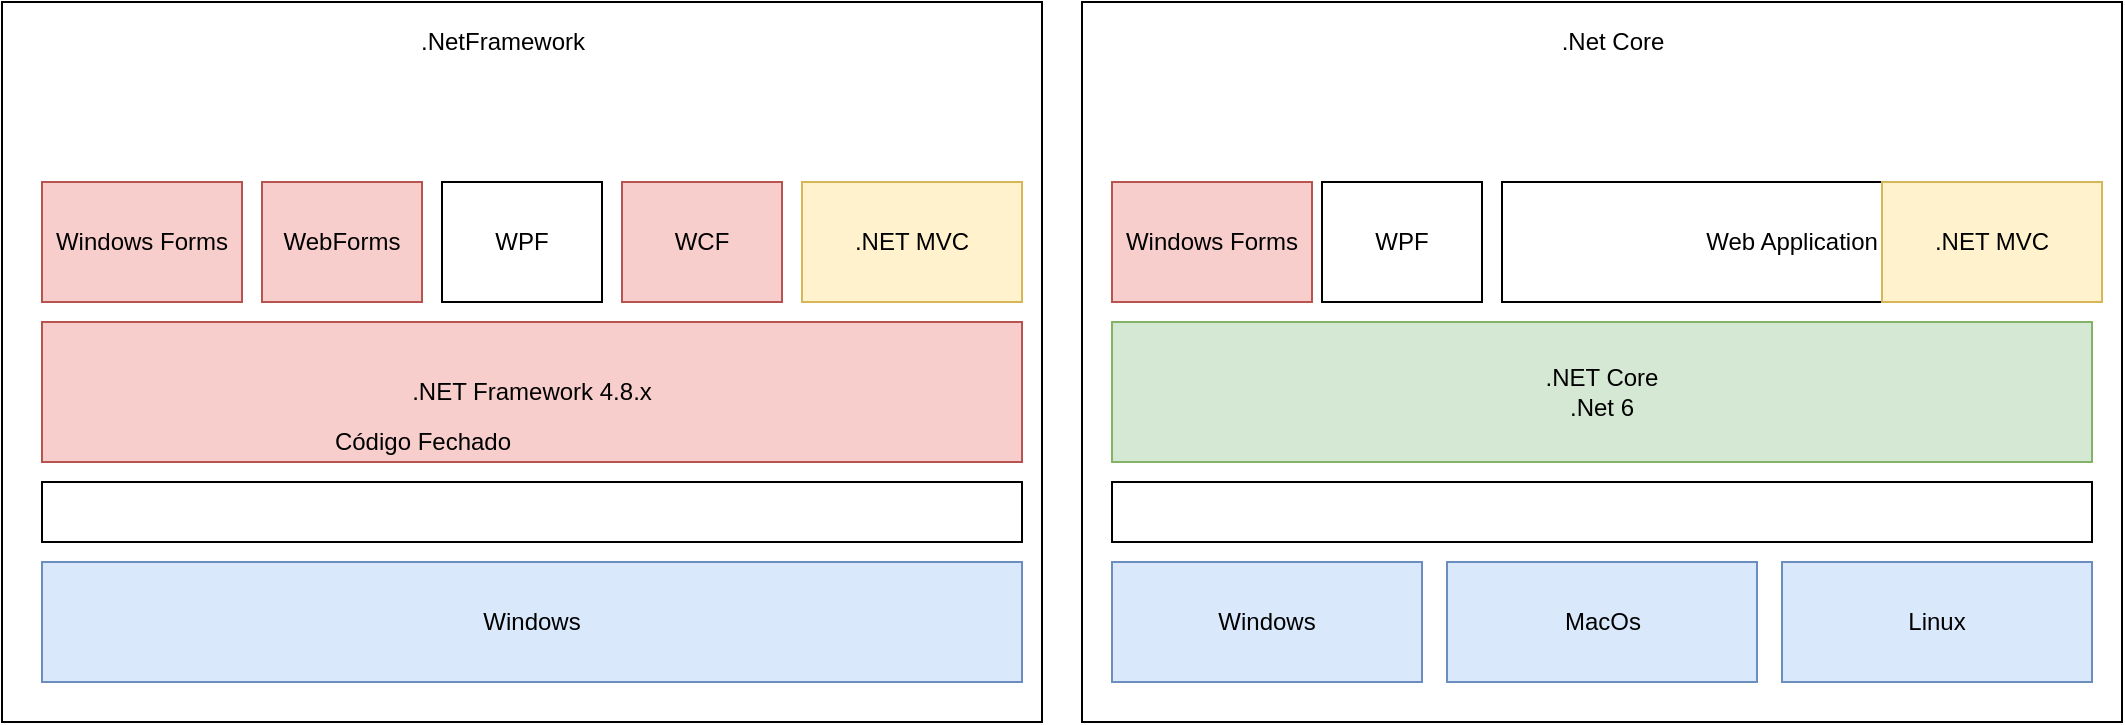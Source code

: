 <mxfile version="14.4.3" type="device" pages="9"><diagram id="no8jvsn4iJXV9_O39Bff" name="Plataforma .NET"><mxGraphModel dx="868" dy="1679" grid="1" gridSize="10" guides="1" tooltips="1" connect="1" arrows="1" fold="1" page="1" pageScale="1" pageWidth="827" pageHeight="1169" math="0" shadow="0"><root><mxCell id="0"/><mxCell id="1" parent="0"/><mxCell id="vkhR9RgtZYuinGafvEyG-15" value="" style="rounded=0;whiteSpace=wrap;html=1;" parent="1" vertex="1"><mxGeometry x="80" y="-80" width="520" height="360" as="geometry"/></mxCell><mxCell id="vkhR9RgtZYuinGafvEyG-2" value=".NET Framework 4.8.x" style="rounded=0;whiteSpace=wrap;html=1;fillColor=#f8cecc;strokeColor=#b85450;" parent="1" vertex="1"><mxGeometry x="100" y="80" width="490" height="70" as="geometry"/></mxCell><mxCell id="vkhR9RgtZYuinGafvEyG-3" value="Windows" style="rounded=0;whiteSpace=wrap;html=1;fillColor=#dae8fc;strokeColor=#6c8ebf;" parent="1" vertex="1"><mxGeometry x="100" y="200" width="490" height="60" as="geometry"/></mxCell><mxCell id="vkhR9RgtZYuinGafvEyG-4" value="" style="rounded=0;whiteSpace=wrap;html=1;" parent="1" vertex="1"><mxGeometry x="100" y="160" width="490" height="30" as="geometry"/></mxCell><mxCell id="vkhR9RgtZYuinGafvEyG-5" value="Código Fechado" style="text;html=1;align=center;verticalAlign=middle;resizable=0;points=[];autosize=1;" parent="1" vertex="1"><mxGeometry x="240" y="130" width="100" height="20" as="geometry"/></mxCell><mxCell id="vkhR9RgtZYuinGafvEyG-6" value="Windows Forms" style="rounded=0;whiteSpace=wrap;html=1;fillColor=#f8cecc;strokeColor=#b85450;" parent="1" vertex="1"><mxGeometry x="100" y="10" width="100" height="60" as="geometry"/></mxCell><mxCell id="vkhR9RgtZYuinGafvEyG-8" value="WebForms" style="rounded=0;whiteSpace=wrap;html=1;fillColor=#f8cecc;strokeColor=#b85450;" parent="1" vertex="1"><mxGeometry x="210" y="10" width="80" height="60" as="geometry"/></mxCell><mxCell id="vkhR9RgtZYuinGafvEyG-9" value="WPF" style="rounded=0;whiteSpace=wrap;html=1;" parent="1" vertex="1"><mxGeometry x="300" y="10" width="80" height="60" as="geometry"/></mxCell><mxCell id="vkhR9RgtZYuinGafvEyG-10" value="WCF" style="rounded=0;whiteSpace=wrap;html=1;fillColor=#f8cecc;strokeColor=#b85450;" parent="1" vertex="1"><mxGeometry x="390" y="10" width="80" height="60" as="geometry"/></mxCell><mxCell id="vkhR9RgtZYuinGafvEyG-11" value=".NET MVC" style="rounded=0;whiteSpace=wrap;html=1;fillColor=#fff2cc;strokeColor=#d6b656;" parent="1" vertex="1"><mxGeometry x="480" y="10" width="110" height="60" as="geometry"/></mxCell><mxCell id="vkhR9RgtZYuinGafvEyG-14" value=".NetFramework" style="text;html=1;align=center;verticalAlign=middle;resizable=0;points=[];autosize=1;" parent="1" vertex="1"><mxGeometry x="280" y="-70" width="100" height="20" as="geometry"/></mxCell><mxCell id="vkhR9RgtZYuinGafvEyG-16" value="" style="rounded=0;whiteSpace=wrap;html=1;" parent="1" vertex="1"><mxGeometry x="620" y="-80" width="520" height="360" as="geometry"/></mxCell><mxCell id="vkhR9RgtZYuinGafvEyG-17" value=".Net Core" style="text;html=1;align=center;verticalAlign=middle;resizable=0;points=[];autosize=1;" parent="1" vertex="1"><mxGeometry x="850" y="-70" width="70" height="20" as="geometry"/></mxCell><mxCell id="vkhR9RgtZYuinGafvEyG-18" value="" style="rounded=0;whiteSpace=wrap;html=1;" parent="1" vertex="1"><mxGeometry x="635" y="160" width="490" height="30" as="geometry"/></mxCell><mxCell id="vkhR9RgtZYuinGafvEyG-19" value="Windows" style="rounded=0;whiteSpace=wrap;html=1;fillColor=#dae8fc;strokeColor=#6c8ebf;" parent="1" vertex="1"><mxGeometry x="635" y="200" width="155" height="60" as="geometry"/></mxCell><mxCell id="vkhR9RgtZYuinGafvEyG-20" value="MacOs" style="rounded=0;whiteSpace=wrap;html=1;fillColor=#dae8fc;strokeColor=#6c8ebf;" parent="1" vertex="1"><mxGeometry x="802.5" y="200" width="155" height="60" as="geometry"/></mxCell><mxCell id="vkhR9RgtZYuinGafvEyG-21" value="Linux" style="rounded=0;whiteSpace=wrap;html=1;fillColor=#dae8fc;strokeColor=#6c8ebf;" parent="1" vertex="1"><mxGeometry x="970" y="200" width="155" height="60" as="geometry"/></mxCell><mxCell id="vkhR9RgtZYuinGafvEyG-22" value=".NET Core&lt;br&gt;.Net 6" style="rounded=0;whiteSpace=wrap;html=1;fillColor=#d5e8d4;strokeColor=#82b366;" parent="1" vertex="1"><mxGeometry x="635" y="80" width="490" height="70" as="geometry"/></mxCell><mxCell id="vkhR9RgtZYuinGafvEyG-23" value="Windows Forms" style="rounded=0;whiteSpace=wrap;html=1;fillColor=#f8cecc;strokeColor=#b85450;" parent="1" vertex="1"><mxGeometry x="635" y="10" width="100" height="60" as="geometry"/></mxCell><mxCell id="vkhR9RgtZYuinGafvEyG-24" value="WPF" style="rounded=0;whiteSpace=wrap;html=1;" parent="1" vertex="1"><mxGeometry x="740" y="10" width="80" height="60" as="geometry"/></mxCell><mxCell id="vkhR9RgtZYuinGafvEyG-28" value="Web Application" style="rounded=0;whiteSpace=wrap;html=1;" parent="1" vertex="1"><mxGeometry x="830" y="10" width="290" height="60" as="geometry"/></mxCell><mxCell id="vkhR9RgtZYuinGafvEyG-26" value=".NET MVC" style="rounded=0;whiteSpace=wrap;html=1;fillColor=#fff2cc;strokeColor=#d6b656;" parent="1" vertex="1"><mxGeometry x="1020" y="10" width="110" height="60" as="geometry"/></mxCell></root></mxGraphModel></diagram><diagram id="i7z35h6GwIt2-OVrSBG6" name="Deployment"><mxGraphModel dx="868" dy="510" grid="1" gridSize="10" guides="1" tooltips="1" connect="1" arrows="1" fold="1" page="1" pageScale="1" pageWidth="827" pageHeight="1169" math="0" shadow="0"><root><mxCell id="6HCuPrvWE-QBI4-lGpEP-0"/><mxCell id="6HCuPrvWE-QBI4-lGpEP-1" parent="6HCuPrvWE-QBI4-lGpEP-0"/><mxCell id="6HCuPrvWE-QBI4-lGpEP-2" value="Windows" style="verticalAlign=top;align=left;spacingTop=8;spacingLeft=2;spacingRight=12;shape=cube;size=10;direction=south;fontStyle=4;html=1;" vertex="1" parent="6HCuPrvWE-QBI4-lGpEP-1"><mxGeometry x="270" y="80" width="320" height="270" as="geometry"/></mxCell><mxCell id="Bmr-PapjH0u9xv9fLshu-0" value="IIS" style="verticalAlign=top;align=left;spacingTop=8;spacingLeft=2;spacingRight=12;shape=cube;size=10;direction=south;fontStyle=4;html=1;" vertex="1" parent="6HCuPrvWE-QBI4-lGpEP-1"><mxGeometry x="310" y="140" width="230" height="170" as="geometry"/></mxCell><mxCell id="Bmr-PapjH0u9xv9fLshu-1" value="Web Application&#10;(.Net Framework)" style="shape=module;align=left;spacingLeft=20;align=center;verticalAlign=top;" vertex="1" parent="6HCuPrvWE-QBI4-lGpEP-1"><mxGeometry x="346" y="180" width="136" height="50" as="geometry"/></mxCell><mxCell id="Bmr-PapjH0u9xv9fLshu-2" value="10.10.20.20:5050" style="text;html=1;align=center;verticalAlign=middle;resizable=0;points=[];autosize=1;" vertex="1" parent="6HCuPrvWE-QBI4-lGpEP-1"><mxGeometry x="359" y="50" width="110" height="20" as="geometry"/></mxCell><mxCell id="Bmr-PapjH0u9xv9fLshu-3" value="Web Application&#10;(.Net Core)" style="shape=module;align=left;spacingLeft=20;align=center;verticalAlign=top;" vertex="1" parent="6HCuPrvWE-QBI4-lGpEP-1"><mxGeometry x="346" y="240" width="136" height="50" as="geometry"/></mxCell><mxCell id="Bmr-PapjH0u9xv9fLshu-4" value="Linux/UnixLike" style="verticalAlign=top;align=left;spacingTop=8;spacingLeft=2;spacingRight=12;shape=cube;size=10;direction=south;fontStyle=4;html=1;" vertex="1" parent="6HCuPrvWE-QBI4-lGpEP-1"><mxGeometry x="620" y="80" width="320" height="270" as="geometry"/></mxCell><mxCell id="Bmr-PapjH0u9xv9fLshu-5" value="Kestrel" style="verticalAlign=top;align=left;spacingTop=8;spacingLeft=2;spacingRight=12;shape=cube;size=10;direction=south;fontStyle=4;html=1;" vertex="1" parent="6HCuPrvWE-QBI4-lGpEP-1"><mxGeometry x="660" y="140" width="230" height="170" as="geometry"/></mxCell><mxCell id="Bmr-PapjH0u9xv9fLshu-7" value="10.10.20.20:5050" style="text;html=1;align=center;verticalAlign=middle;resizable=0;points=[];autosize=1;" vertex="1" parent="6HCuPrvWE-QBI4-lGpEP-1"><mxGeometry x="709" y="50" width="110" height="20" as="geometry"/></mxCell><mxCell id="Bmr-PapjH0u9xv9fLshu-8" value="Web Application&#10;(.Net Core)" style="shape=module;align=left;spacingLeft=20;align=center;verticalAlign=top;" vertex="1" parent="6HCuPrvWE-QBI4-lGpEP-1"><mxGeometry x="696" y="200" width="136" height="50" as="geometry"/></mxCell></root></mxGraphModel></diagram><diagram id="vGPXvNbx4a8L0hTOvf8Z" name="Ambiente Infra"><mxGraphModel dx="868" dy="510" grid="1" gridSize="10" guides="1" tooltips="1" connect="1" arrows="1" fold="1" page="1" pageScale="1" pageWidth="827" pageHeight="1169" math="0" shadow="0"><root><mxCell id="iSnAiMAaKH8uolaC8tCi-0"/><mxCell id="iSnAiMAaKH8uolaC8tCi-1" parent="iSnAiMAaKH8uolaC8tCi-0"/><mxCell id="iSnAiMAaKH8uolaC8tCi-2" value="" style="rounded=0;whiteSpace=wrap;html=1;" vertex="1" parent="iSnAiMAaKH8uolaC8tCi-1"><mxGeometry x="110" y="420" width="260" height="290" as="geometry"/></mxCell><mxCell id="iSnAiMAaKH8uolaC8tCi-3" value="Servidor Fisico" style="text;html=1;align=center;verticalAlign=middle;resizable=0;points=[];autosize=1;" vertex="1" parent="iSnAiMAaKH8uolaC8tCi-1"><mxGeometry x="180" y="430" width="90" height="20" as="geometry"/></mxCell><mxCell id="iSnAiMAaKH8uolaC8tCi-4" value="" style="rounded=0;whiteSpace=wrap;html=1;" vertex="1" parent="iSnAiMAaKH8uolaC8tCi-1"><mxGeometry x="120" y="490" width="240" height="210" as="geometry"/></mxCell><mxCell id="iSnAiMAaKH8uolaC8tCi-5" value="Windows" style="text;html=1;align=center;verticalAlign=middle;resizable=0;points=[];autosize=1;" vertex="1" parent="iSnAiMAaKH8uolaC8tCi-1"><mxGeometry x="120" y="490" width="60" height="20" as="geometry"/></mxCell><mxCell id="iSnAiMAaKH8uolaC8tCi-6" value="ISS" style="rounded=0;whiteSpace=wrap;html=1;" vertex="1" parent="iSnAiMAaKH8uolaC8tCi-1"><mxGeometry x="170" y="580" width="115" height="105" as="geometry"/></mxCell><mxCell id="iSnAiMAaKH8uolaC8tCi-10" value="" style="rounded=0;whiteSpace=wrap;html=1;" vertex="1" parent="iSnAiMAaKH8uolaC8tCi-1"><mxGeometry x="410" y="420" width="400" height="370" as="geometry"/></mxCell><mxCell id="iSnAiMAaKH8uolaC8tCi-11" value="Servidor Fisico" style="text;html=1;align=center;verticalAlign=middle;resizable=0;points=[];autosize=1;" vertex="1" parent="iSnAiMAaKH8uolaC8tCi-1"><mxGeometry x="560" y="420" width="90" height="20" as="geometry"/></mxCell><mxCell id="iSnAiMAaKH8uolaC8tCi-12" value="" style="rounded=0;whiteSpace=wrap;html=1;" vertex="1" parent="iSnAiMAaKH8uolaC8tCi-1"><mxGeometry x="420" y="460" width="380" height="310" as="geometry"/></mxCell><mxCell id="iSnAiMAaKH8uolaC8tCi-13" value="Linux/Unix" style="text;html=1;align=center;verticalAlign=middle;resizable=0;points=[];autosize=1;" vertex="1" parent="iSnAiMAaKH8uolaC8tCi-1"><mxGeometry x="420" y="470" width="70" height="20" as="geometry"/></mxCell><mxCell id="iSnAiMAaKH8uolaC8tCi-14" value="" style="rounded=0;whiteSpace=wrap;html=1;" vertex="1" parent="iSnAiMAaKH8uolaC8tCi-1"><mxGeometry x="430" y="500" width="360" height="250" as="geometry"/></mxCell><mxCell id="iSnAiMAaKH8uolaC8tCi-15" value="VMWare/VirtualBox" style="text;html=1;align=center;verticalAlign=middle;resizable=0;points=[];autosize=1;" vertex="1" parent="iSnAiMAaKH8uolaC8tCi-1"><mxGeometry x="430" y="500" width="120" height="20" as="geometry"/></mxCell><mxCell id="iSnAiMAaKH8uolaC8tCi-16" value="" style="rounded=0;whiteSpace=wrap;html=1;" vertex="1" parent="iSnAiMAaKH8uolaC8tCi-1"><mxGeometry x="440" y="530" width="130" height="200" as="geometry"/></mxCell><mxCell id="iSnAiMAaKH8uolaC8tCi-17" value="Vm1" style="text;html=1;align=center;verticalAlign=middle;resizable=0;points=[];autosize=1;" vertex="1" parent="iSnAiMAaKH8uolaC8tCi-1"><mxGeometry x="485" y="530" width="40" height="20" as="geometry"/></mxCell><mxCell id="iSnAiMAaKH8uolaC8tCi-18" value="" style="rounded=0;whiteSpace=wrap;html=1;" vertex="1" parent="iSnAiMAaKH8uolaC8tCi-1"><mxGeometry x="450" y="560" width="100" height="150" as="geometry"/></mxCell><mxCell id="iSnAiMAaKH8uolaC8tCi-19" value="Windows" style="text;html=1;align=center;verticalAlign=middle;resizable=0;points=[];autosize=1;" vertex="1" parent="iSnAiMAaKH8uolaC8tCi-1"><mxGeometry x="460" y="560" width="60" height="20" as="geometry"/></mxCell><mxCell id="iSnAiMAaKH8uolaC8tCi-20" value="IIS" style="rounded=0;whiteSpace=wrap;html=1;" vertex="1" parent="iSnAiMAaKH8uolaC8tCi-1"><mxGeometry x="460" y="605" width="80" height="75" as="geometry"/></mxCell><mxCell id="iSnAiMAaKH8uolaC8tCi-21" value="" style="rounded=0;whiteSpace=wrap;html=1;" vertex="1" parent="iSnAiMAaKH8uolaC8tCi-1"><mxGeometry x="580" y="530" width="130" height="200" as="geometry"/></mxCell><mxCell id="iSnAiMAaKH8uolaC8tCi-22" value="Vm2" style="text;html=1;align=center;verticalAlign=middle;resizable=0;points=[];autosize=1;" vertex="1" parent="iSnAiMAaKH8uolaC8tCi-1"><mxGeometry x="625" y="530" width="40" height="20" as="geometry"/></mxCell><mxCell id="iSnAiMAaKH8uolaC8tCi-25" value="" style="rounded=0;whiteSpace=wrap;html=1;" vertex="1" parent="iSnAiMAaKH8uolaC8tCi-1"><mxGeometry x="590" y="560" width="110" height="155" as="geometry"/></mxCell><mxCell id="iSnAiMAaKH8uolaC8tCi-23" value="Windows" style="text;html=1;align=center;verticalAlign=middle;resizable=0;points=[];autosize=1;" vertex="1" parent="iSnAiMAaKH8uolaC8tCi-1"><mxGeometry x="605" y="565" width="60" height="20" as="geometry"/></mxCell><mxCell id="iSnAiMAaKH8uolaC8tCi-24" value="PostgreSql" style="rounded=0;whiteSpace=wrap;html=1;" vertex="1" parent="iSnAiMAaKH8uolaC8tCi-1"><mxGeometry x="605" y="610" width="80" height="75" as="geometry"/></mxCell><mxCell id="iSnAiMAaKH8uolaC8tCi-26" value="" style="rounded=0;whiteSpace=wrap;html=1;" vertex="1" parent="iSnAiMAaKH8uolaC8tCi-1"><mxGeometry x="870" y="420" width="440" height="370" as="geometry"/></mxCell><mxCell id="iSnAiMAaKH8uolaC8tCi-27" value="Servidor Fisico / Nuvem /Cluster/" style="text;html=1;align=center;verticalAlign=middle;resizable=0;points=[];autosize=1;" vertex="1" parent="iSnAiMAaKH8uolaC8tCi-1"><mxGeometry x="990" y="390" width="190" height="20" as="geometry"/></mxCell><mxCell id="iSnAiMAaKH8uolaC8tCi-28" value="" style="rounded=0;whiteSpace=wrap;html=1;" vertex="1" parent="iSnAiMAaKH8uolaC8tCi-1"><mxGeometry x="880" y="460" width="420" height="310" as="geometry"/></mxCell><mxCell id="iSnAiMAaKH8uolaC8tCi-29" value="Linux/Unix" style="text;html=1;align=center;verticalAlign=middle;resizable=0;points=[];autosize=1;" vertex="1" parent="iSnAiMAaKH8uolaC8tCi-1"><mxGeometry x="880" y="470" width="70" height="20" as="geometry"/></mxCell><mxCell id="iSnAiMAaKH8uolaC8tCi-30" value="" style="rounded=0;whiteSpace=wrap;html=1;" vertex="1" parent="iSnAiMAaKH8uolaC8tCi-1"><mxGeometry x="890" y="505" width="400" height="255" as="geometry"/></mxCell><mxCell id="iSnAiMAaKH8uolaC8tCi-31" value="Docker" style="text;html=1;align=center;verticalAlign=middle;resizable=0;points=[];autosize=1;" vertex="1" parent="iSnAiMAaKH8uolaC8tCi-1"><mxGeometry x="890" y="510" width="50" height="20" as="geometry"/></mxCell><mxCell id="iSnAiMAaKH8uolaC8tCi-32" value="IIS" style="rounded=0;whiteSpace=wrap;html=1;" vertex="1" parent="iSnAiMAaKH8uolaC8tCi-1"><mxGeometry x="920" y="545" width="80" height="55" as="geometry"/></mxCell><mxCell id="iSnAiMAaKH8uolaC8tCi-33" value="IIS" style="rounded=0;whiteSpace=wrap;html=1;" vertex="1" parent="iSnAiMAaKH8uolaC8tCi-1"><mxGeometry x="1030" y="545" width="70" height="60" as="geometry"/></mxCell><mxCell id="iSnAiMAaKH8uolaC8tCi-34" value="Kestrel" style="rounded=0;whiteSpace=wrap;html=1;" vertex="1" parent="iSnAiMAaKH8uolaC8tCi-1"><mxGeometry x="920" y="620" width="80" height="60" as="geometry"/></mxCell><mxCell id="iSnAiMAaKH8uolaC8tCi-35" value="SqlServer" style="rounded=0;whiteSpace=wrap;html=1;" vertex="1" parent="iSnAiMAaKH8uolaC8tCi-1"><mxGeometry x="1030" y="620" width="70" height="60" as="geometry"/></mxCell><mxCell id="iSnAiMAaKH8uolaC8tCi-36" value="PostgreSql" style="rounded=0;whiteSpace=wrap;html=1;" vertex="1" parent="iSnAiMAaKH8uolaC8tCi-1"><mxGeometry x="1151" y="543" width="90" height="60" as="geometry"/></mxCell><mxCell id="iSnAiMAaKH8uolaC8tCi-37" value="Container" style="text;html=1;align=center;verticalAlign=middle;resizable=0;points=[];autosize=1;" vertex="1" parent="iSnAiMAaKH8uolaC8tCi-1"><mxGeometry x="920" y="543" width="70" height="20" as="geometry"/></mxCell></root></mxGraphModel></diagram><diagram id="P2_qCWxP-7ZH5FjNzkUp" name="Página-4"><mxGraphModel dx="868" dy="510" grid="1" gridSize="10" guides="1" tooltips="1" connect="1" arrows="1" fold="1" page="1" pageScale="1" pageWidth="827" pageHeight="1169" math="0" shadow="0"><root><mxCell id="PNneIooZ1V97EOA8V36v-0"/><mxCell id="PNneIooZ1V97EOA8V36v-1" parent="PNneIooZ1V97EOA8V36v-0"/><mxCell id="PNneIooZ1V97EOA8V36v-2" value="" style="rounded=0;whiteSpace=wrap;html=1;" vertex="1" parent="PNneIooZ1V97EOA8V36v-1"><mxGeometry x="120" y="40" width="260" height="430" as="geometry"/></mxCell><mxCell id="PNneIooZ1V97EOA8V36v-3" value="BackLog" style="text;html=1;align=center;verticalAlign=middle;resizable=0;points=[];autosize=1;" vertex="1" parent="PNneIooZ1V97EOA8V36v-1"><mxGeometry x="210" y="50" width="60" height="20" as="geometry"/></mxCell><mxCell id="PNneIooZ1V97EOA8V36v-6" value="Frente de Caixa" style="rounded=0;whiteSpace=wrap;html=1;" vertex="1" parent="PNneIooZ1V97EOA8V36v-1"><mxGeometry x="140" y="90" width="230" height="40" as="geometry"/></mxCell><mxCell id="PNneIooZ1V97EOA8V36v-7" value="Emissão de NFE" style="rounded=0;whiteSpace=wrap;html=1;" vertex="1" parent="PNneIooZ1V97EOA8V36v-1"><mxGeometry x="140" y="140" width="230" height="40" as="geometry"/></mxCell><mxCell id="PNneIooZ1V97EOA8V36v-8" value="" style="rounded=0;whiteSpace=wrap;html=1;" vertex="1" parent="PNneIooZ1V97EOA8V36v-1"><mxGeometry x="414" y="40" width="646" height="440" as="geometry"/></mxCell><mxCell id="PNneIooZ1V97EOA8V36v-9" value="" style="rounded=0;whiteSpace=wrap;html=1;" vertex="1" parent="PNneIooZ1V97EOA8V36v-1"><mxGeometry x="430" y="80" width="160" height="380" as="geometry"/></mxCell><mxCell id="PNneIooZ1V97EOA8V36v-10" value="ToDo" style="text;html=1;align=center;verticalAlign=middle;resizable=0;points=[];autosize=1;" vertex="1" parent="PNneIooZ1V97EOA8V36v-1"><mxGeometry x="480" y="90" width="40" height="20" as="geometry"/></mxCell><mxCell id="PNneIooZ1V97EOA8V36v-11" value="" style="rounded=0;whiteSpace=wrap;html=1;" vertex="1" parent="PNneIooZ1V97EOA8V36v-1"><mxGeometry x="620" y="80" width="200" height="380" as="geometry"/></mxCell><mxCell id="PNneIooZ1V97EOA8V36v-12" value="Doing / WIP" style="text;html=1;align=center;verticalAlign=middle;resizable=0;points=[];autosize=1;" vertex="1" parent="PNneIooZ1V97EOA8V36v-1"><mxGeometry x="680" y="80" width="80" height="20" as="geometry"/></mxCell><mxCell id="PNneIooZ1V97EOA8V36v-13" value="" style="rounded=0;whiteSpace=wrap;html=1;" vertex="1" parent="PNneIooZ1V97EOA8V36v-1"><mxGeometry x="840" y="80" width="190" height="380" as="geometry"/></mxCell><mxCell id="PNneIooZ1V97EOA8V36v-14" value="Done" style="text;html=1;align=center;verticalAlign=middle;resizable=0;points=[];autosize=1;" vertex="1" parent="PNneIooZ1V97EOA8V36v-1"><mxGeometry x="915" y="90" width="40" height="20" as="geometry"/></mxCell><mxCell id="PNneIooZ1V97EOA8V36v-4" value="Cadastro de Clliente - FrontEnd" style="rounded=0;whiteSpace=wrap;html=1;" vertex="1" parent="PNneIooZ1V97EOA8V36v-1"><mxGeometry x="670" y="150" width="100" height="40" as="geometry"/></mxCell><mxCell id="PNneIooZ1V97EOA8V36v-5" value="Cadastro de Produto" style="rounded=0;whiteSpace=wrap;html=1;" vertex="1" parent="PNneIooZ1V97EOA8V36v-1"><mxGeometry x="880" y="290" width="100" height="30" as="geometry"/></mxCell><mxCell id="PNneIooZ1V97EOA8V36v-15" value="Cadastro de Clliente - BackEnd" style="rounded=0;whiteSpace=wrap;html=1;" vertex="1" parent="PNneIooZ1V97EOA8V36v-1"><mxGeometry x="880" y="170" width="100" height="40" as="geometry"/></mxCell><mxCell id="PNneIooZ1V97EOA8V36v-16" value="Cadastro de Clliente - Banco" style="rounded=0;whiteSpace=wrap;html=1;" vertex="1" parent="PNneIooZ1V97EOA8V36v-1"><mxGeometry x="880" y="230" width="100" height="40" as="geometry"/></mxCell><mxCell id="PNneIooZ1V97EOA8V36v-17" value="Kambam" style="text;html=1;align=center;verticalAlign=middle;resizable=0;points=[];autosize=1;" vertex="1" parent="PNneIooZ1V97EOA8V36v-1"><mxGeometry x="700" y="40" width="60" height="20" as="geometry"/></mxCell></root></mxGraphModel></diagram><diagram id="uC2EVgwah8ojHH7lQCdL" name="Git Flow"><mxGraphModel dx="852" dy="494" grid="1" gridSize="10" guides="1" tooltips="1" connect="1" arrows="1" fold="1" page="1" pageScale="1" pageWidth="827" pageHeight="1169" math="0" shadow="0"><root><mxCell id="e7LNNZNr6zy-IhZSVGI4-0"/><mxCell id="e7LNNZNr6zy-IhZSVGI4-1" parent="e7LNNZNr6zy-IhZSVGI4-0"/><mxCell id="e7LNNZNr6zy-IhZSVGI4-4" style="edgeStyle=orthogonalEdgeStyle;rounded=0;orthogonalLoop=1;jettySize=auto;html=1;entryX=0;entryY=0.5;entryDx=0;entryDy=0;" edge="1" parent="e7LNNZNr6zy-IhZSVGI4-1" source="e7LNNZNr6zy-IhZSVGI4-2" target="e7LNNZNr6zy-IhZSVGI4-3"><mxGeometry relative="1" as="geometry"/></mxCell><mxCell id="e7LNNZNr6zy-IhZSVGI4-2" value="Git Int" style="ellipse;whiteSpace=wrap;html=1;aspect=fixed;" vertex="1" parent="e7LNNZNr6zy-IhZSVGI4-1"><mxGeometry x="110" y="210" width="80" height="80" as="geometry"/></mxCell><mxCell id="e7LNNZNr6zy-IhZSVGI4-8" style="edgeStyle=orthogonalEdgeStyle;rounded=0;orthogonalLoop=1;jettySize=auto;html=1;entryX=0;entryY=0.5;entryDx=0;entryDy=0;" edge="1" parent="e7LNNZNr6zy-IhZSVGI4-1" source="e7LNNZNr6zy-IhZSVGI4-3" target="e7LNNZNr6zy-IhZSVGI4-6"><mxGeometry relative="1" as="geometry"/></mxCell><mxCell id="e7LNNZNr6zy-IhZSVGI4-30" style="edgeStyle=orthogonalEdgeStyle;rounded=0;orthogonalLoop=1;jettySize=auto;html=1;entryX=0;entryY=0.5;entryDx=0;entryDy=0;" edge="1" parent="e7LNNZNr6zy-IhZSVGI4-1" source="e7LNNZNr6zy-IhZSVGI4-3" target="e7LNNZNr6zy-IhZSVGI4-29"><mxGeometry relative="1" as="geometry"/></mxCell><mxCell id="e7LNNZNr6zy-IhZSVGI4-3" value="Prod" style="rounded=0;whiteSpace=wrap;html=1;" vertex="1" parent="e7LNNZNr6zy-IhZSVGI4-1"><mxGeometry x="260" y="220" width="120" height="60" as="geometry"/></mxCell><mxCell id="e7LNNZNr6zy-IhZSVGI4-5" value="master" style="text;html=1;align=center;verticalAlign=middle;resizable=0;points=[];autosize=1;" vertex="1" parent="e7LNNZNr6zy-IhZSVGI4-1"><mxGeometry x="260" y="190" width="50" height="20" as="geometry"/></mxCell><mxCell id="e7LNNZNr6zy-IhZSVGI4-9" style="edgeStyle=orthogonalEdgeStyle;rounded=0;orthogonalLoop=1;jettySize=auto;html=1;entryX=0;entryY=0.5;entryDx=0;entryDy=0;" edge="1" parent="e7LNNZNr6zy-IhZSVGI4-1" source="e7LNNZNr6zy-IhZSVGI4-6" target="e7LNNZNr6zy-IhZSVGI4-7"><mxGeometry relative="1" as="geometry"/></mxCell><mxCell id="e7LNNZNr6zy-IhZSVGI4-26" style="edgeStyle=orthogonalEdgeStyle;rounded=0;orthogonalLoop=1;jettySize=auto;html=1;entryX=0;entryY=0.5;entryDx=0;entryDy=0;" edge="1" parent="e7LNNZNr6zy-IhZSVGI4-1" source="e7LNNZNr6zy-IhZSVGI4-6" target="e7LNNZNr6zy-IhZSVGI4-25"><mxGeometry relative="1" as="geometry"/></mxCell><mxCell id="e7LNNZNr6zy-IhZSVGI4-6" value="Homolog" style="rounded=0;whiteSpace=wrap;html=1;" vertex="1" parent="e7LNNZNr6zy-IhZSVGI4-1"><mxGeometry x="430" y="290" width="120" height="60" as="geometry"/></mxCell><mxCell id="e7LNNZNr6zy-IhZSVGI4-12" style="edgeStyle=orthogonalEdgeStyle;rounded=0;orthogonalLoop=1;jettySize=auto;html=1;entryX=0;entryY=0.5;entryDx=0;entryDy=0;" edge="1" parent="e7LNNZNr6zy-IhZSVGI4-1" source="e7LNNZNr6zy-IhZSVGI4-7" target="e7LNNZNr6zy-IhZSVGI4-10"><mxGeometry relative="1" as="geometry"/></mxCell><mxCell id="e7LNNZNr6zy-IhZSVGI4-13" style="edgeStyle=orthogonalEdgeStyle;rounded=0;orthogonalLoop=1;jettySize=auto;html=1;entryX=0;entryY=0.5;entryDx=0;entryDy=0;" edge="1" parent="e7LNNZNr6zy-IhZSVGI4-1" source="e7LNNZNr6zy-IhZSVGI4-7" target="e7LNNZNr6zy-IhZSVGI4-11"><mxGeometry relative="1" as="geometry"/></mxCell><mxCell id="e7LNNZNr6zy-IhZSVGI4-19" style="edgeStyle=orthogonalEdgeStyle;rounded=0;orthogonalLoop=1;jettySize=auto;html=1;" edge="1" parent="e7LNNZNr6zy-IhZSVGI4-1" source="e7LNNZNr6zy-IhZSVGI4-7" target="e7LNNZNr6zy-IhZSVGI4-17"><mxGeometry relative="1" as="geometry"/></mxCell><mxCell id="e7LNNZNr6zy-IhZSVGI4-7" value="Development" style="rounded=0;whiteSpace=wrap;html=1;" vertex="1" parent="e7LNNZNr6zy-IhZSVGI4-1"><mxGeometry x="610" y="380" width="120" height="60" as="geometry"/></mxCell><mxCell id="e7LNNZNr6zy-IhZSVGI4-18" style="edgeStyle=orthogonalEdgeStyle;rounded=0;orthogonalLoop=1;jettySize=auto;html=1;entryX=0.433;entryY=0.983;entryDx=0;entryDy=0;entryPerimeter=0;" edge="1" parent="e7LNNZNr6zy-IhZSVGI4-1" source="e7LNNZNr6zy-IhZSVGI4-10" target="e7LNNZNr6zy-IhZSVGI4-17"><mxGeometry relative="1" as="geometry"/></mxCell><mxCell id="e7LNNZNr6zy-IhZSVGI4-10" value="cad_despesa" style="rounded=0;whiteSpace=wrap;html=1;" vertex="1" parent="e7LNNZNr6zy-IhZSVGI4-1"><mxGeometry x="707" y="480" width="120" height="60" as="geometry"/></mxCell><mxCell id="e7LNNZNr6zy-IhZSVGI4-23" style="edgeStyle=orthogonalEdgeStyle;rounded=0;orthogonalLoop=1;jettySize=auto;html=1;" edge="1" parent="e7LNNZNr6zy-IhZSVGI4-1" source="e7LNNZNr6zy-IhZSVGI4-11" target="e7LNNZNr6zy-IhZSVGI4-21"><mxGeometry relative="1" as="geometry"/></mxCell><mxCell id="e7LNNZNr6zy-IhZSVGI4-11" value="cad_cliente" style="rounded=0;whiteSpace=wrap;html=1;" vertex="1" parent="e7LNNZNr6zy-IhZSVGI4-1"><mxGeometry x="707" y="570" width="120" height="60" as="geometry"/></mxCell><mxCell id="e7LNNZNr6zy-IhZSVGI4-14" value="Locked" style="text;html=1;align=center;verticalAlign=middle;resizable=0;points=[];autosize=1;" vertex="1" parent="e7LNNZNr6zy-IhZSVGI4-1"><mxGeometry x="364" y="190" width="50" height="20" as="geometry"/></mxCell><mxCell id="e7LNNZNr6zy-IhZSVGI4-15" value="Locked" style="text;html=1;align=center;verticalAlign=middle;resizable=0;points=[];autosize=1;" vertex="1" parent="e7LNNZNr6zy-IhZSVGI4-1"><mxGeometry x="510" y="260" width="50" height="20" as="geometry"/></mxCell><mxCell id="e7LNNZNr6zy-IhZSVGI4-16" value="Locked" style="text;html=1;align=center;verticalAlign=middle;resizable=0;points=[];autosize=1;" vertex="1" parent="e7LNNZNr6zy-IhZSVGI4-1"><mxGeometry x="690" y="350" width="50" height="20" as="geometry"/></mxCell><mxCell id="e7LNNZNr6zy-IhZSVGI4-22" style="edgeStyle=orthogonalEdgeStyle;rounded=0;orthogonalLoop=1;jettySize=auto;html=1;" edge="1" parent="e7LNNZNr6zy-IhZSVGI4-1" source="e7LNNZNr6zy-IhZSVGI4-17" target="e7LNNZNr6zy-IhZSVGI4-21"><mxGeometry relative="1" as="geometry"/></mxCell><mxCell id="e7LNNZNr6zy-IhZSVGI4-17" value="development merged" style="rounded=0;whiteSpace=wrap;html=1;" vertex="1" parent="e7LNNZNr6zy-IhZSVGI4-1"><mxGeometry x="920" y="370" width="120" height="60" as="geometry"/></mxCell><mxCell id="e7LNNZNr6zy-IhZSVGI4-20" value="Pull Request" style="text;html=1;align=center;verticalAlign=middle;resizable=0;points=[];autosize=1;" vertex="1" parent="e7LNNZNr6zy-IhZSVGI4-1"><mxGeometry x="970" y="490" width="80" height="20" as="geometry"/></mxCell><mxCell id="e7LNNZNr6zy-IhZSVGI4-27" style="edgeStyle=orthogonalEdgeStyle;rounded=0;orthogonalLoop=1;jettySize=auto;html=1;" edge="1" parent="e7LNNZNr6zy-IhZSVGI4-1" source="e7LNNZNr6zy-IhZSVGI4-21" target="e7LNNZNr6zy-IhZSVGI4-25"><mxGeometry relative="1" as="geometry"/></mxCell><mxCell id="e7LNNZNr6zy-IhZSVGI4-21" value="development merged" style="rounded=0;whiteSpace=wrap;html=1;" vertex="1" parent="e7LNNZNr6zy-IhZSVGI4-1"><mxGeometry x="1140" y="370" width="120" height="60" as="geometry"/></mxCell><mxCell id="e7LNNZNr6zy-IhZSVGI4-24" value="Pull Request" style="text;html=1;align=center;verticalAlign=middle;resizable=0;points=[];autosize=1;" vertex="1" parent="e7LNNZNr6zy-IhZSVGI4-1"><mxGeometry x="1210" y="490" width="80" height="20" as="geometry"/></mxCell><mxCell id="e7LNNZNr6zy-IhZSVGI4-31" style="edgeStyle=orthogonalEdgeStyle;rounded=0;orthogonalLoop=1;jettySize=auto;html=1;entryX=0.408;entryY=1.017;entryDx=0;entryDy=0;entryPerimeter=0;" edge="1" parent="e7LNNZNr6zy-IhZSVGI4-1" source="e7LNNZNr6zy-IhZSVGI4-25" target="e7LNNZNr6zy-IhZSVGI4-29"><mxGeometry relative="1" as="geometry"/></mxCell><mxCell id="e7LNNZNr6zy-IhZSVGI4-25" value="Homolog" style="rounded=0;whiteSpace=wrap;html=1;" vertex="1" parent="e7LNNZNr6zy-IhZSVGI4-1"><mxGeometry x="1370" y="290" width="120" height="60" as="geometry"/></mxCell><mxCell id="e7LNNZNr6zy-IhZSVGI4-28" value="Pull Request" style="text;html=1;align=center;verticalAlign=middle;resizable=0;points=[];autosize=1;" vertex="1" parent="e7LNNZNr6zy-IhZSVGI4-1"><mxGeometry x="1430" y="380" width="80" height="20" as="geometry"/></mxCell><mxCell id="e7LNNZNr6zy-IhZSVGI4-29" value="Prod" style="rounded=0;whiteSpace=wrap;html=1;" vertex="1" parent="e7LNNZNr6zy-IhZSVGI4-1"><mxGeometry x="1580" y="220" width="120" height="60" as="geometry"/></mxCell><mxCell id="e7LNNZNr6zy-IhZSVGI4-32" value="Pull Request" style="text;html=1;align=center;verticalAlign=middle;resizable=0;points=[];autosize=1;" vertex="1" parent="e7LNNZNr6zy-IhZSVGI4-1"><mxGeometry x="1640" y="300" width="80" height="20" as="geometry"/></mxCell></root></mxGraphModel></diagram><diagram id="zTpzX5Zq69omLT8Y8l2R" name="DDD"><mxGraphModel dx="868" dy="510" grid="1" gridSize="10" guides="1" tooltips="1" connect="1" arrows="1" fold="1" page="1" pageScale="1" pageWidth="827" pageHeight="1169" math="0" shadow="0"><root><mxCell id="nCtd-agMFUgJVQgh0L5C-0"/><mxCell id="nCtd-agMFUgJVQgh0L5C-1" parent="nCtd-agMFUgJVQgh0L5C-0"/><mxCell id="7Z7DSuIyb6SnunzV-inm-29" value="" style="ellipse;shape=cloud;whiteSpace=wrap;html=1;fontSize=12;" parent="nCtd-agMFUgJVQgh0L5C-1" vertex="1"><mxGeometry x="414" y="760" width="396" height="240" as="geometry"/></mxCell><mxCell id="nCtd-agMFUgJVQgh0L5C-2" value="Domain Driven Design" style="text;html=1;align=center;verticalAlign=middle;resizable=0;points=[];autosize=1;fontSize=23;" parent="nCtd-agMFUgJVQgh0L5C-1" vertex="1"><mxGeometry x="320" y="30" width="250" height="30" as="geometry"/></mxCell><mxCell id="nCtd-agMFUgJVQgh0L5C-3" value="" style="rounded=0;whiteSpace=wrap;html=1;fontSize=23;" parent="nCtd-agMFUgJVQgh0L5C-1" vertex="1"><mxGeometry x="20" y="90" width="870" height="610" as="geometry"/></mxCell><mxCell id="7Z7DSuIyb6SnunzV-inm-0" value="Database" style="shape=cylinder3;whiteSpace=wrap;html=1;boundedLbl=1;backgroundOutline=1;size=15;fontSize=12;" parent="nCtd-agMFUgJVQgh0L5C-1" vertex="1"><mxGeometry x="480" y="820" width="120" height="90" as="geometry"/></mxCell><mxCell id="7Z7DSuIyb6SnunzV-inm-3" value="Presentation" style="rounded=0;whiteSpace=wrap;html=1;fontSize=12;" parent="nCtd-agMFUgJVQgh0L5C-1" vertex="1"><mxGeometry x="360" y="120" width="500" height="50" as="geometry"/></mxCell><mxCell id="7Z7DSuIyb6SnunzV-inm-5" value="" style="rounded=0;whiteSpace=wrap;html=1;fontSize=12;" parent="nCtd-agMFUgJVQgh0L5C-1" vertex="1"><mxGeometry x="360" y="190" width="500" height="140" as="geometry"/></mxCell><mxCell id="7Z7DSuIyb6SnunzV-inm-6" value="Application" style="text;html=1;align=center;verticalAlign=middle;resizable=0;points=[];autosize=1;fontSize=12;" parent="nCtd-agMFUgJVQgh0L5C-1" vertex="1"><mxGeometry x="560" y="195" width="70" height="20" as="geometry"/></mxCell><mxCell id="7Z7DSuIyb6SnunzV-inm-7" value="AppServices" style="rounded=1;whiteSpace=wrap;html=1;fontSize=12;" parent="nCtd-agMFUgJVQgh0L5C-1" vertex="1"><mxGeometry x="520" y="228" width="320" height="75" as="geometry"/></mxCell><mxCell id="7Z7DSuIyb6SnunzV-inm-8" value="ViewModel" style="rounded=1;whiteSpace=wrap;html=1;fontSize=12;" parent="nCtd-agMFUgJVQgh0L5C-1" vertex="1"><mxGeometry x="370" y="229" width="120" height="30" as="geometry"/></mxCell><mxCell id="7Z7DSuIyb6SnunzV-inm-9" value="Interfaces" style="rounded=1;whiteSpace=wrap;html=1;fontSize=12;" parent="nCtd-agMFUgJVQgh0L5C-1" vertex="1"><mxGeometry x="370" y="272" width="120" height="30" as="geometry"/></mxCell><mxCell id="7Z7DSuIyb6SnunzV-inm-10" value="" style="shape=flexArrow;endArrow=classic;startArrow=classic;html=1;fontSize=12;entryX=0.68;entryY=1;entryDx=0;entryDy=0;entryPerimeter=0;exitX=0.563;exitY=0;exitDx=0;exitDy=0;exitPerimeter=0;fillColor=#ffffff;" parent="nCtd-agMFUgJVQgh0L5C-1" source="7Z7DSuIyb6SnunzV-inm-7" target="7Z7DSuIyb6SnunzV-inm-3" edge="1"><mxGeometry width="50" height="50" relative="1" as="geometry"><mxPoint x="680" y="230" as="sourcePoint"/><mxPoint x="730" y="180" as="targetPoint"/></mxGeometry></mxCell><mxCell id="7Z7DSuIyb6SnunzV-inm-11" value="" style="rounded=0;whiteSpace=wrap;html=1;fontSize=12;" parent="nCtd-agMFUgJVQgh0L5C-1" vertex="1"><mxGeometry x="360" y="350" width="500" height="230" as="geometry"/></mxCell><mxCell id="7Z7DSuIyb6SnunzV-inm-12" value="Domain" style="text;html=1;align=center;verticalAlign=middle;resizable=0;points=[];autosize=1;fontSize=12;" parent="nCtd-agMFUgJVQgh0L5C-1" vertex="1"><mxGeometry x="570" y="350" width="60" height="20" as="geometry"/></mxCell><mxCell id="7Z7DSuIyb6SnunzV-inm-13" value="Model" style="rounded=1;whiteSpace=wrap;html=1;fontSize=12;fillColor=#dae8fc;strokeColor=#6c8ebf;" parent="nCtd-agMFUgJVQgh0L5C-1" vertex="1"><mxGeometry x="370" y="410" width="130" height="30" as="geometry"/></mxCell><mxCell id="7Z7DSuIyb6SnunzV-inm-14" value="Command Handler" style="rounded=1;whiteSpace=wrap;html=1;fontSize=12;" parent="nCtd-agMFUgJVQgh0L5C-1" vertex="1"><mxGeometry x="520" y="377" width="190" height="193" as="geometry"/></mxCell><mxCell id="7Z7DSuIyb6SnunzV-inm-15" value="Commands" style="rounded=1;whiteSpace=wrap;html=1;fontSize=12;" parent="nCtd-agMFUgJVQgh0L5C-1" vertex="1"><mxGeometry x="370" y="377" width="130" height="23" as="geometry"/></mxCell><mxCell id="7Z7DSuIyb6SnunzV-inm-16" value="Validation" style="rounded=1;whiteSpace=wrap;html=1;fontSize=12;" parent="nCtd-agMFUgJVQgh0L5C-1" vertex="1"><mxGeometry x="370" y="490" width="130" height="30" as="geometry"/></mxCell><mxCell id="7Z7DSuIyb6SnunzV-inm-17" value="Interfaces" style="rounded=1;whiteSpace=wrap;html=1;fontSize=12;fillColor=#d5e8d4;strokeColor=#82b366;" parent="nCtd-agMFUgJVQgh0L5C-1" vertex="1"><mxGeometry x="370" y="530" width="130" height="40" as="geometry"/></mxCell><mxCell id="7Z7DSuIyb6SnunzV-inm-18" value="IRepository" style="rounded=0;whiteSpace=wrap;html=1;fontSize=12;fillColor=#d5e8d4;strokeColor=#82b366;" parent="nCtd-agMFUgJVQgh0L5C-1" vertex="1"><mxGeometry x="360" y="600" width="500" height="60" as="geometry"/></mxCell><mxCell id="7Z7DSuIyb6SnunzV-inm-19" value="CrossCutting.Infra.Data" style="rounded=0;whiteSpace=wrap;html=1;fontSize=12;horizontal=0;fillColor=#d5e8d4;strokeColor=#82b366;" parent="nCtd-agMFUgJVQgh0L5C-1" vertex="1"><mxGeometry x="230" y="120" width="80" height="540" as="geometry"/></mxCell><mxCell id="7Z7DSuIyb6SnunzV-inm-20" value="" style="shape=flexArrow;endArrow=classic;html=1;fillColor=#ffffff;fontSize=12;entryX=0.684;entryY=0.016;entryDx=0;entryDy=0;entryPerimeter=0;exitX=0.408;exitY=1.003;exitDx=0;exitDy=0;exitPerimeter=0;" parent="nCtd-agMFUgJVQgh0L5C-1" source="7Z7DSuIyb6SnunzV-inm-7" target="7Z7DSuIyb6SnunzV-inm-14" edge="1"><mxGeometry width="50" height="50" relative="1" as="geometry"><mxPoint x="660" y="370" as="sourcePoint"/><mxPoint x="710" y="320" as="targetPoint"/></mxGeometry></mxCell><mxCell id="7Z7DSuIyb6SnunzV-inm-21" value="" style="shape=flexArrow;endArrow=classic;html=1;fillColor=#ffffff;fontSize=12;exitX=0.408;exitY=1.003;exitDx=0;exitDy=0;exitPerimeter=0;" parent="nCtd-agMFUgJVQgh0L5C-1" edge="1"><mxGeometry width="50" height="50" relative="1" as="geometry"><mxPoint x="610.26" y="569.995" as="sourcePoint"/><mxPoint x="610" y="600" as="targetPoint"/></mxGeometry></mxCell><mxCell id="7Z7DSuIyb6SnunzV-inm-22" value="" style="endArrow=classic;html=1;fillColor=#ffffff;fontSize=12;entryX=0.105;entryY=1.013;entryDx=0;entryDy=0;entryPerimeter=0;exitX=0.172;exitY=0.007;exitDx=0;exitDy=0;exitPerimeter=0;" parent="nCtd-agMFUgJVQgh0L5C-1" source="7Z7DSuIyb6SnunzV-inm-14" target="7Z7DSuIyb6SnunzV-inm-7" edge="1"><mxGeometry width="50" height="50" relative="1" as="geometry"><mxPoint x="550" y="400" as="sourcePoint"/><mxPoint x="600" y="350" as="targetPoint"/></mxGeometry></mxCell><mxCell id="7Z7DSuIyb6SnunzV-inm-23" value="" style="endArrow=classic;html=1;fillColor=#ffffff;fontSize=12;entryX=0.769;entryY=0;entryDx=0;entryDy=0;entryPerimeter=0;exitX=0.702;exitY=1;exitDx=0;exitDy=0;exitPerimeter=0;" parent="nCtd-agMFUgJVQgh0L5C-1" source="7Z7DSuIyb6SnunzV-inm-7" target="7Z7DSuIyb6SnunzV-inm-18" edge="1"><mxGeometry width="50" height="50" relative="1" as="geometry"><mxPoint x="760" y="450" as="sourcePoint"/><mxPoint x="810" y="400" as="targetPoint"/></mxGeometry></mxCell><mxCell id="7Z7DSuIyb6SnunzV-inm-24" value="" style="shape=flexArrow;endArrow=classic;html=1;fillColor=#ffffff;fontSize=12;entryX=0.842;entryY=1.022;entryDx=0;entryDy=0;entryPerimeter=0;" parent="nCtd-agMFUgJVQgh0L5C-1" target="7Z7DSuIyb6SnunzV-inm-7" edge="1"><mxGeometry width="50" height="50" relative="1" as="geometry"><mxPoint x="789" y="599" as="sourcePoint"/><mxPoint x="840" y="500" as="targetPoint"/></mxGeometry></mxCell><mxCell id="7Z7DSuIyb6SnunzV-inm-25" value="DTO" style="rounded=1;whiteSpace=wrap;html=1;fontSize=12;" parent="nCtd-agMFUgJVQgh0L5C-1" vertex="1"><mxGeometry x="370" y="450" width="130" height="30" as="geometry"/></mxCell><mxCell id="7Z7DSuIyb6SnunzV-inm-26" value="" style="shape=flexArrow;endArrow=classic;startArrow=classic;html=1;fontSize=12;entryX=0.479;entryY=1;entryDx=0;entryDy=0;entryPerimeter=0;fillColor=#ffffff;" parent="nCtd-agMFUgJVQgh0L5C-1" target="7Z7DSuIyb6SnunzV-inm-18" edge="1"><mxGeometry width="50" height="50" relative="1" as="geometry"><mxPoint x="600" y="770" as="sourcePoint"/><mxPoint x="599.5" y="680" as="targetPoint"/></mxGeometry></mxCell><mxCell id="7Z7DSuIyb6SnunzV-inm-27" value="API" style="ellipse;shape=cloud;whiteSpace=wrap;html=1;fontSize=12;" parent="nCtd-agMFUgJVQgh0L5C-1" vertex="1"><mxGeometry x="640" y="820" width="120" height="80" as="geometry"/></mxCell><mxCell id="7Z7DSuIyb6SnunzV-inm-30" value="CrossCutting.Infra.Security" style="rounded=0;whiteSpace=wrap;html=1;fontSize=12;horizontal=0;" parent="nCtd-agMFUgJVQgh0L5C-1" vertex="1"><mxGeometry x="130" y="120" width="80" height="540" as="geometry"/></mxCell><mxCell id="7Z7DSuIyb6SnunzV-inm-31" value="CrossCutting.Infra.Environment" style="rounded=0;whiteSpace=wrap;html=1;fontSize=12;horizontal=0;" parent="nCtd-agMFUgJVQgh0L5C-1" vertex="1"><mxGeometry x="30" y="118.5" width="80" height="540" as="geometry"/></mxCell></root></mxGraphModel></diagram><diagram id="9Upcb39YmmK2BtiMoVrj" name="3 Camadas (Obsolete)"><mxGraphModel dx="868" dy="510" grid="1" gridSize="10" guides="1" tooltips="1" connect="1" arrows="1" fold="1" page="1" pageScale="1" pageWidth="827" pageHeight="1169" math="0" shadow="0"><root><mxCell id="KyW_4-WGzCkKu-F5Hsv8-0"/><mxCell id="KyW_4-WGzCkKu-F5Hsv8-1" parent="KyW_4-WGzCkKu-F5Hsv8-0"/><mxCell id="KyW_4-WGzCkKu-F5Hsv8-3" value="Presentation" style="rounded=0;whiteSpace=wrap;html=1;fontSize=23;" parent="KyW_4-WGzCkKu-F5Hsv8-1" vertex="1"><mxGeometry x="220" y="150" width="440" height="80" as="geometry"/></mxCell><mxCell id="KyW_4-WGzCkKu-F5Hsv8-4" value="Business" style="rounded=0;whiteSpace=wrap;html=1;fontSize=23;" parent="KyW_4-WGzCkKu-F5Hsv8-1" vertex="1"><mxGeometry x="220" y="240" width="440" height="80" as="geometry"/></mxCell><mxCell id="KyW_4-WGzCkKu-F5Hsv8-5" value="DAL / Repository" style="rounded=0;whiteSpace=wrap;html=1;fontSize=23;" parent="KyW_4-WGzCkKu-F5Hsv8-1" vertex="1"><mxGeometry x="220" y="330" width="440" height="80" as="geometry"/></mxCell><mxCell id="KyW_4-WGzCkKu-F5Hsv8-6" value="3 Layers Archtecture" style="text;html=1;align=center;verticalAlign=middle;resizable=0;points=[];autosize=1;fontSize=23;" parent="KyW_4-WGzCkKu-F5Hsv8-1" vertex="1"><mxGeometry x="330" y="40" width="230" height="30" as="geometry"/></mxCell><mxCell id="KyW_4-WGzCkKu-F5Hsv8-7" value="" style="shape=cylinder3;whiteSpace=wrap;html=1;boundedLbl=1;backgroundOutline=1;size=15;fontSize=23;" parent="KyW_4-WGzCkKu-F5Hsv8-1" vertex="1"><mxGeometry x="395" y="430" width="100" height="90" as="geometry"/></mxCell><mxCell id="KyW_4-WGzCkKu-F5Hsv8-9" value="Actor" style="shape=umlActor;verticalLabelPosition=bottom;verticalAlign=top;html=1;outlineConnect=0;fontSize=12;" parent="KyW_4-WGzCkKu-F5Hsv8-1" vertex="1"><mxGeometry x="170" y="30" width="30" height="60" as="geometry"/></mxCell></root></mxGraphModel></diagram><diagram id="qfE9WU1PpcpGfWWKKsfQ" name="Diagrama de Casos de Uso"><mxGraphModel dx="723" dy="425" grid="1" gridSize="10" guides="1" tooltips="1" connect="1" arrows="1" fold="1" page="1" pageScale="1" pageWidth="827" pageHeight="1169" math="0" shadow="0"><root><mxCell id="Rt4BuGHsRfv5OU2M-Qe7-0"/><mxCell id="Rt4BuGHsRfv5OU2M-Qe7-1" parent="Rt4BuGHsRfv5OU2M-Qe7-0"/><mxCell id="5XKEYQMsUZwFoRMm-MUY-0" value="Diagrama de Casos de Uso - JaiVendas&lt;br&gt;V1.0 - Ultima atualização: 10/03/2021" style="shape=umlFrame;whiteSpace=wrap;html=1;width=310;height=30;" vertex="1" parent="Rt4BuGHsRfv5OU2M-Qe7-1"><mxGeometry x="320" y="2450" width="960" height="830" as="geometry"/></mxCell><mxCell id="5XKEYQMsUZwFoRMm-MUY-4" value="" style="rounded=0;whiteSpace=wrap;html=1;" vertex="1" parent="Rt4BuGHsRfv5OU2M-Qe7-1"><mxGeometry x="380" y="190" width="380" height="660" as="geometry"/></mxCell><mxCell id="5XKEYQMsUZwFoRMm-MUY-5" value="Cliente" style="shape=umlActor;verticalLabelPosition=bottom;verticalAlign=top;html=1;outlineConnect=0;" vertex="1" parent="Rt4BuGHsRfv5OU2M-Qe7-1"><mxGeometry x="300" y="210" width="30" height="60" as="geometry"/></mxCell><mxCell id="5XKEYQMsUZwFoRMm-MUY-6" value="Vendedor" style="shape=umlActor;verticalLabelPosition=bottom;verticalAlign=top;html=1;outlineConnect=0;" vertex="1" parent="Rt4BuGHsRfv5OU2M-Qe7-1"><mxGeometry x="300" y="525" width="30" height="60" as="geometry"/></mxCell><mxCell id="5XKEYQMsUZwFoRMm-MUY-7" value="Cria Pedido de Orçamento" style="ellipse;whiteSpace=wrap;html=1;" vertex="1" parent="Rt4BuGHsRfv5OU2M-Qe7-1"><mxGeometry x="414" y="515" width="140" height="45" as="geometry"/></mxCell><mxCell id="5XKEYQMsUZwFoRMm-MUY-8" value="" style="endArrow=none;html=1;entryX=0;entryY=0.5;entryDx=0;entryDy=0;" edge="1" parent="Rt4BuGHsRfv5OU2M-Qe7-1" target="5XKEYQMsUZwFoRMm-MUY-7"><mxGeometry width="50" height="50" relative="1" as="geometry"><mxPoint x="360" y="560" as="sourcePoint"/><mxPoint x="410" y="550" as="targetPoint"/></mxGeometry></mxCell><mxCell id="5XKEYQMsUZwFoRMm-MUY-10" value="Mantem Cliente" style="ellipse;whiteSpace=wrap;html=1;fillColor=#dae8fc;strokeColor=#6c8ebf;" vertex="1" parent="Rt4BuGHsRfv5OU2M-Qe7-1"><mxGeometry x="414" y="460" width="120" height="35" as="geometry"/></mxCell><mxCell id="5XKEYQMsUZwFoRMm-MUY-11" value="" style="endArrow=none;html=1;entryX=0;entryY=0.5;entryDx=0;entryDy=0;" edge="1" parent="Rt4BuGHsRfv5OU2M-Qe7-1" target="5XKEYQMsUZwFoRMm-MUY-10"><mxGeometry width="50" height="50" relative="1" as="geometry"><mxPoint x="359" y="515" as="sourcePoint"/><mxPoint x="413.0" y="492.5" as="targetPoint"/></mxGeometry></mxCell><mxCell id="5XKEYQMsUZwFoRMm-MUY-12" value="Gera pedido de Venda" style="ellipse;whiteSpace=wrap;html=1;" vertex="1" parent="Rt4BuGHsRfv5OU2M-Qe7-1"><mxGeometry x="520" y="585" width="140" height="45" as="geometry"/></mxCell><mxCell id="5XKEYQMsUZwFoRMm-MUY-15" value="" style="endArrow=classic;html=1;exitX=0.641;exitY=1.036;exitDx=0;exitDy=0;exitPerimeter=0;entryX=0.273;entryY=0.054;entryDx=0;entryDy=0;entryPerimeter=0;dashed=1;" edge="1" parent="Rt4BuGHsRfv5OU2M-Qe7-1" source="5XKEYQMsUZwFoRMm-MUY-7" target="5XKEYQMsUZwFoRMm-MUY-12"><mxGeometry width="50" height="50" relative="1" as="geometry"><mxPoint x="500" y="620" as="sourcePoint"/><mxPoint x="550" y="570" as="targetPoint"/></mxGeometry></mxCell><mxCell id="5XKEYQMsUZwFoRMm-MUY-16" value="&amp;lt;&amp;lt;Include&amp;gt;&amp;gt;" style="text;html=1;align=center;verticalAlign=middle;resizable=0;points=[];autosize=1;" vertex="1" parent="Rt4BuGHsRfv5OU2M-Qe7-1"><mxGeometry x="534" y="550" width="80" height="20" as="geometry"/></mxCell><mxCell id="5XKEYQMsUZwFoRMm-MUY-17" value="Caixa" style="shape=umlActor;verticalLabelPosition=bottom;verticalAlign=top;html=1;outlineConnect=0;" vertex="1" parent="Rt4BuGHsRfv5OU2M-Qe7-1"><mxGeometry x="810" y="600" width="30" height="60" as="geometry"/></mxCell><mxCell id="5XKEYQMsUZwFoRMm-MUY-20" value="Fatura Pedido de Venda" style="ellipse;whiteSpace=wrap;html=1;" vertex="1" parent="Rt4BuGHsRfv5OU2M-Qe7-1"><mxGeometry x="614" y="640" width="140" height="50" as="geometry"/></mxCell><mxCell id="5XKEYQMsUZwFoRMm-MUY-21" value="Sangria do Caixa" style="ellipse;whiteSpace=wrap;html=1;" vertex="1" parent="Rt4BuGHsRfv5OU2M-Qe7-1"><mxGeometry x="600" y="740" width="140" height="50" as="geometry"/></mxCell><mxCell id="5XKEYQMsUZwFoRMm-MUY-22" value="Gera Cupom Fiscal" style="ellipse;whiteSpace=wrap;html=1;" vertex="1" parent="Rt4BuGHsRfv5OU2M-Qe7-1"><mxGeometry x="420" y="690" width="140" height="40" as="geometry"/></mxCell><mxCell id="5XKEYQMsUZwFoRMm-MUY-24" value="" style="endArrow=classic;html=1;exitX=0;exitY=0.5;exitDx=0;exitDy=0;entryX=0.913;entryY=0.229;entryDx=0;entryDy=0;entryPerimeter=0;dashed=1;" edge="1" parent="Rt4BuGHsRfv5OU2M-Qe7-1" source="5XKEYQMsUZwFoRMm-MUY-20" target="5XKEYQMsUZwFoRMm-MUY-22"><mxGeometry width="50" height="50" relative="1" as="geometry"><mxPoint x="560" y="670" as="sourcePoint"/><mxPoint x="614.48" y="695.81" as="targetPoint"/></mxGeometry></mxCell><mxCell id="5XKEYQMsUZwFoRMm-MUY-25" value="&amp;lt;&amp;lt;Include&amp;gt;&amp;gt;" style="text;html=1;align=center;verticalAlign=middle;resizable=0;points=[];autosize=1;" vertex="1" parent="Rt4BuGHsRfv5OU2M-Qe7-1"><mxGeometry x="520" y="650" width="80" height="20" as="geometry"/></mxCell><mxCell id="5XKEYQMsUZwFoRMm-MUY-26" value="" style="endArrow=none;html=1;entryX=0;entryY=0.5;entryDx=0;entryDy=0;" edge="1" parent="Rt4BuGHsRfv5OU2M-Qe7-1"><mxGeometry width="50" height="50" relative="1" as="geometry"><mxPoint x="730" y="650" as="sourcePoint"/><mxPoint x="784" y="627.5" as="targetPoint"/></mxGeometry></mxCell><mxCell id="5XKEYQMsUZwFoRMm-MUY-27" value="" style="endArrow=none;html=1;" edge="1" parent="Rt4BuGHsRfv5OU2M-Qe7-1"><mxGeometry width="50" height="50" relative="1" as="geometry"><mxPoint x="730" y="752.5" as="sourcePoint"/><mxPoint x="784" y="660" as="targetPoint"/></mxGeometry></mxCell><mxCell id="5XKEYQMsUZwFoRMm-MUY-28" value="Gerar NFE" style="ellipse;whiteSpace=wrap;html=1;" vertex="1" parent="Rt4BuGHsRfv5OU2M-Qe7-1"><mxGeometry x="414" y="750" width="140" height="40" as="geometry"/></mxCell><mxCell id="5XKEYQMsUZwFoRMm-MUY-29" value="" style="endArrow=classic;html=1;exitX=0.224;exitY=0.9;exitDx=0;exitDy=0;entryX=1;entryY=0;entryDx=0;entryDy=0;dashed=1;exitPerimeter=0;" edge="1" parent="Rt4BuGHsRfv5OU2M-Qe7-1" source="5XKEYQMsUZwFoRMm-MUY-20" target="5XKEYQMsUZwFoRMm-MUY-28"><mxGeometry width="50" height="50" relative="1" as="geometry"><mxPoint x="636.18" y="705.84" as="sourcePoint"/><mxPoint x="570.0" y="740.0" as="targetPoint"/></mxGeometry></mxCell><mxCell id="5XKEYQMsUZwFoRMm-MUY-30" value="&amp;lt;&amp;lt;Include&amp;gt;&amp;gt;" style="text;html=1;align=center;verticalAlign=middle;resizable=0;points=[];autosize=1;" vertex="1" parent="Rt4BuGHsRfv5OU2M-Qe7-1"><mxGeometry x="610" y="710" width="80" height="20" as="geometry"/></mxCell></root></mxGraphModel></diagram><diagram id="I4DDBLncDsIkO3E5LNK7" name="Class Diagram - Cliente"><mxGraphModel dx="868" dy="510" grid="1" gridSize="10" guides="1" tooltips="1" connect="1" arrows="1" fold="1" page="1" pageScale="1" pageWidth="827" pageHeight="1169" math="0" shadow="0"><root><mxCell id="YgXOzSMubyzKEN3j9A-n-0"/><mxCell id="YgXOzSMubyzKEN3j9A-n-1" parent="YgXOzSMubyzKEN3j9A-n-0"/><mxCell id="LgCiHUOKWor45oQxepUv-0" value="" style="shape=folder;fontStyle=1;spacingTop=10;tabWidth=250;tabHeight=20;tabPosition=left;html=1;fillColor=#fff2cc;strokeColor=#d6b656;gradientColor=#ffffff;" parent="YgXOzSMubyzKEN3j9A-n-1" vertex="1"><mxGeometry x="760" y="240" width="390" height="370" as="geometry"/></mxCell><mxCell id="DyVmkLOfYKTVgGPtRl_7-0" value="" style="shape=folder;fontStyle=1;spacingTop=10;tabWidth=220;tabHeight=20;tabPosition=left;html=1;fillColor=#fff2cc;strokeColor=#d6b656;gradientColor=#ffffff;" parent="YgXOzSMubyzKEN3j9A-n-1" vertex="1"><mxGeometry x="240" y="100" width="480" height="440" as="geometry"/></mxCell><mxCell id="YgXOzSMubyzKEN3j9A-n-2" value="Customer" style="swimlane;fontStyle=0;childLayout=stackLayout;horizontal=1;startSize=26;horizontalStack=0;resizeParent=1;resizeParentMax=0;resizeLast=0;collapsible=1;marginBottom=0;" parent="YgXOzSMubyzKEN3j9A-n-1" vertex="1"><mxGeometry x="310" y="180" width="140" height="130" as="geometry"/></mxCell><mxCell id="YgXOzSMubyzKEN3j9A-n-3" value="+ Id: Guid" style="text;align=left;verticalAlign=top;spacingLeft=4;spacingRight=4;overflow=hidden;rotatable=0;points=[[0,0.5],[1,0.5]];portConstraint=eastwest;fillColor=#ffffff;" parent="YgXOzSMubyzKEN3j9A-n-2" vertex="1"><mxGeometry y="26" width="140" height="26" as="geometry"/></mxCell><mxCell id="YgXOzSMubyzKEN3j9A-n-4" value="+ CPF: String" style="text;align=left;verticalAlign=top;spacingLeft=4;spacingRight=4;overflow=hidden;rotatable=0;points=[[0,0.5],[1,0.5]];portConstraint=eastwest;fillColor=#ffffff;" parent="YgXOzSMubyzKEN3j9A-n-2" vertex="1"><mxGeometry y="52" width="140" height="26" as="geometry"/></mxCell><mxCell id="YgXOzSMubyzKEN3j9A-n-5" value="+ Name: String" style="text;align=left;verticalAlign=top;spacingLeft=4;spacingRight=4;overflow=hidden;rotatable=0;points=[[0,0.5],[1,0.5]];portConstraint=eastwest;fillColor=#ffffff;" parent="YgXOzSMubyzKEN3j9A-n-2" vertex="1"><mxGeometry y="78" width="140" height="26" as="geometry"/></mxCell><mxCell id="YgXOzSMubyzKEN3j9A-n-6" value="+ Active: bool" style="text;align=left;verticalAlign=top;spacingLeft=4;spacingRight=4;overflow=hidden;rotatable=0;points=[[0,0.5],[1,0.5]];portConstraint=eastwest;fillColor=#ffffff;" parent="YgXOzSMubyzKEN3j9A-n-2" vertex="1"><mxGeometry y="104" width="140" height="26" as="geometry"/></mxCell><mxCell id="YgXOzSMubyzKEN3j9A-n-7" value="CustomerAddress" style="swimlane;fontStyle=0;childLayout=stackLayout;horizontal=1;startSize=26;horizontalStack=0;resizeParent=1;resizeParentMax=0;resizeLast=0;collapsible=1;marginBottom=0;" parent="YgXOzSMubyzKEN3j9A-n-1" vertex="1"><mxGeometry x="530" y="310" width="140" height="182" as="geometry"/></mxCell><mxCell id="YgXOzSMubyzKEN3j9A-n-8" value="+ Id: Guid" style="text;strokeColor=none;align=left;verticalAlign=top;spacingLeft=4;spacingRight=4;overflow=hidden;rotatable=0;points=[[0,0.5],[1,0.5]];portConstraint=eastwest;fillColor=#ffffff;" parent="YgXOzSMubyzKEN3j9A-n-7" vertex="1"><mxGeometry y="26" width="140" height="26" as="geometry"/></mxCell><mxCell id="YgXOzSMubyzKEN3j9A-n-9" value="+ Street: String" style="text;strokeColor=none;align=left;verticalAlign=top;spacingLeft=4;spacingRight=4;overflow=hidden;rotatable=0;points=[[0,0.5],[1,0.5]];portConstraint=eastwest;fillColor=#ffffff;" parent="YgXOzSMubyzKEN3j9A-n-7" vertex="1"><mxGeometry y="52" width="140" height="26" as="geometry"/></mxCell><mxCell id="0URAK9vtcPHbvV508DWh-3" value="+ Number: String" style="text;strokeColor=none;align=left;verticalAlign=top;spacingLeft=4;spacingRight=4;overflow=hidden;rotatable=0;points=[[0,0.5],[1,0.5]];portConstraint=eastwest;fillColor=#ffffff;" parent="YgXOzSMubyzKEN3j9A-n-7" vertex="1"><mxGeometry y="78" width="140" height="26" as="geometry"/></mxCell><mxCell id="YgXOzSMubyzKEN3j9A-n-10" value="+ Neighborhood:String" style="text;strokeColor=none;align=left;verticalAlign=top;spacingLeft=4;spacingRight=4;overflow=hidden;rotatable=0;points=[[0,0.5],[1,0.5]];portConstraint=eastwest;fillColor=#ffffff;" parent="YgXOzSMubyzKEN3j9A-n-7" vertex="1"><mxGeometry y="104" width="140" height="26" as="geometry"/></mxCell><mxCell id="0URAK9vtcPHbvV508DWh-5" value="+ City: String" style="text;strokeColor=none;align=left;verticalAlign=top;spacingLeft=4;spacingRight=4;overflow=hidden;rotatable=0;points=[[0,0.5],[1,0.5]];portConstraint=eastwest;fillColor=#ffffff;" parent="YgXOzSMubyzKEN3j9A-n-7" vertex="1"><mxGeometry y="130" width="140" height="26" as="geometry"/></mxCell><mxCell id="0URAK9vtcPHbvV508DWh-4" value="+ ZipCode: String" style="text;strokeColor=none;align=left;verticalAlign=top;spacingLeft=4;spacingRight=4;overflow=hidden;rotatable=0;points=[[0,0.5],[1,0.5]];portConstraint=eastwest;fillColor=#ffffff;" parent="YgXOzSMubyzKEN3j9A-n-7" vertex="1"><mxGeometry y="156" width="140" height="26" as="geometry"/></mxCell><mxCell id="YgXOzSMubyzKEN3j9A-n-11" value="" style="endArrow=diamondThin;endFill=1;endSize=24;html=1;entryX=0.443;entryY=1.115;entryDx=0;entryDy=0;entryPerimeter=0;exitX=-0.021;exitY=0.192;exitDx=0;exitDy=0;exitPerimeter=0;" parent="YgXOzSMubyzKEN3j9A-n-1" source="YgXOzSMubyzKEN3j9A-n-9" target="YgXOzSMubyzKEN3j9A-n-6" edge="1"><mxGeometry width="160" relative="1" as="geometry"><mxPoint x="180" y="400" as="sourcePoint"/><mxPoint x="340" y="400" as="targetPoint"/><Array as="points"><mxPoint x="372" y="367"/></Array></mxGeometry></mxCell><mxCell id="0URAK9vtcPHbvV508DWh-0" value="1" style="text;html=1;align=center;verticalAlign=middle;resizable=0;points=[];autosize=1;" parent="YgXOzSMubyzKEN3j9A-n-1" vertex="1"><mxGeometry x="380" y="320" width="20" height="20" as="geometry"/></mxCell><mxCell id="0URAK9vtcPHbvV508DWh-1" value="1..*" style="text;html=1;align=center;verticalAlign=middle;resizable=0;points=[];autosize=1;" parent="YgXOzSMubyzKEN3j9A-n-1" vertex="1"><mxGeometry x="490" y="370" width="30" height="20" as="geometry"/></mxCell><mxCell id="0URAK9vtcPHbvV508DWh-2" value="+ Adresses" style="text;html=1;align=center;verticalAlign=middle;resizable=0;points=[];autosize=1;" parent="YgXOzSMubyzKEN3j9A-n-1" vertex="1"><mxGeometry x="450" y="340" width="80" height="20" as="geometry"/></mxCell><mxCell id="0URAK9vtcPHbvV508DWh-10" value="Country" style="swimlane;fontStyle=0;childLayout=stackLayout;horizontal=1;startSize=26;horizontalStack=0;resizeParent=1;resizeParentMax=0;resizeLast=0;collapsible=1;marginBottom=0;" parent="YgXOzSMubyzKEN3j9A-n-1" vertex="1"><mxGeometry x="840" y="336" width="140" height="78" as="geometry"/></mxCell><mxCell id="0URAK9vtcPHbvV508DWh-11" value="+ Id: Guid" style="text;strokeColor=none;align=left;verticalAlign=top;spacingLeft=4;spacingRight=4;overflow=hidden;rotatable=0;points=[[0,0.5],[1,0.5]];portConstraint=eastwest;fillColor=#ffffff;" parent="0URAK9vtcPHbvV508DWh-10" vertex="1"><mxGeometry y="26" width="140" height="26" as="geometry"/></mxCell><mxCell id="0URAK9vtcPHbvV508DWh-12" value="+ Name: String" style="text;strokeColor=none;align=left;verticalAlign=top;spacingLeft=4;spacingRight=4;overflow=hidden;rotatable=0;points=[[0,0.5],[1,0.5]];portConstraint=eastwest;fillColor=#ffffff;" parent="0URAK9vtcPHbvV508DWh-10" vertex="1"><mxGeometry y="52" width="140" height="26" as="geometry"/></mxCell><mxCell id="0URAK9vtcPHbvV508DWh-14" style="edgeStyle=orthogonalEdgeStyle;rounded=0;orthogonalLoop=1;jettySize=auto;html=1;entryX=0;entryY=0.5;entryDx=0;entryDy=0;" parent="YgXOzSMubyzKEN3j9A-n-1" source="YgXOzSMubyzKEN3j9A-n-9" target="0URAK9vtcPHbvV508DWh-11" edge="1"><mxGeometry relative="1" as="geometry"/></mxCell><mxCell id="0URAK9vtcPHbvV508DWh-15" value="+ Country" style="text;html=1;align=center;verticalAlign=middle;resizable=0;points=[];autosize=1;" parent="YgXOzSMubyzKEN3j9A-n-1" vertex="1"><mxGeometry x="757" y="350" width="70" height="20" as="geometry"/></mxCell><mxCell id="0URAK9vtcPHbvV508DWh-16" value="1" style="text;html=1;align=center;verticalAlign=middle;resizable=0;points=[];autosize=1;" parent="YgXOzSMubyzKEN3j9A-n-1" vertex="1"><mxGeometry x="812" y="380" width="20" height="20" as="geometry"/></mxCell><mxCell id="DyVmkLOfYKTVgGPtRl_7-1" value="JaiVendas.Domain.Model.Customers" style="text;html=1;align=center;verticalAlign=middle;resizable=0;points=[];autosize=1;" parent="YgXOzSMubyzKEN3j9A-n-1" vertex="1"><mxGeometry x="240" y="100" width="210" height="20" as="geometry"/></mxCell><mxCell id="LgCiHUOKWor45oQxepUv-1" value="JaiVendas.Domain.Model.Internationalization" style="text;html=1;align=center;verticalAlign=middle;resizable=0;points=[];autosize=1;" parent="YgXOzSMubyzKEN3j9A-n-1" vertex="1"><mxGeometry x="754" y="240" width="260" height="20" as="geometry"/></mxCell><mxCell id="LgCiHUOKWor45oQxepUv-2" value="CountryRegion" style="swimlane;fontStyle=0;childLayout=stackLayout;horizontal=1;startSize=26;horizontalStack=0;resizeParent=1;resizeParentMax=0;resizeLast=0;collapsible=1;marginBottom=0;" parent="YgXOzSMubyzKEN3j9A-n-1" vertex="1"><mxGeometry x="890" y="460" width="140" height="104" as="geometry"/></mxCell><mxCell id="LgCiHUOKWor45oQxepUv-3" value="+ Id: Guid" style="text;strokeColor=none;align=left;verticalAlign=top;spacingLeft=4;spacingRight=4;overflow=hidden;rotatable=0;points=[[0,0.5],[1,0.5]];portConstraint=eastwest;fillColor=#ffffff;" parent="LgCiHUOKWor45oQxepUv-2" vertex="1"><mxGeometry y="26" width="140" height="26" as="geometry"/></mxCell><mxCell id="LgCiHUOKWor45oQxepUv-4" value="+ Code: String" style="text;strokeColor=none;align=left;verticalAlign=top;spacingLeft=4;spacingRight=4;overflow=hidden;rotatable=0;points=[[0,0.5],[1,0.5]];portConstraint=eastwest;fillColor=#ffffff;" parent="LgCiHUOKWor45oQxepUv-2" vertex="1"><mxGeometry y="52" width="140" height="26" as="geometry"/></mxCell><mxCell id="LgCiHUOKWor45oQxepUv-5" value="+ Description: String" style="text;strokeColor=none;align=left;verticalAlign=top;spacingLeft=4;spacingRight=4;overflow=hidden;rotatable=0;points=[[0,0.5],[1,0.5]];portConstraint=eastwest;fillColor=#ffffff;" parent="LgCiHUOKWor45oQxepUv-2" vertex="1"><mxGeometry y="78" width="140" height="26" as="geometry"/></mxCell><mxCell id="LgCiHUOKWor45oQxepUv-7" value="1..*" style="text;html=1;align=center;verticalAlign=middle;resizable=0;points=[];autosize=1;" parent="YgXOzSMubyzKEN3j9A-n-1" vertex="1"><mxGeometry x="1000" y="430" width="30" height="20" as="geometry"/></mxCell><mxCell id="LgCiHUOKWor45oQxepUv-8" value="+ CountryRegions" style="text;html=1;align=center;verticalAlign=middle;resizable=0;points=[];autosize=1;" parent="YgXOzSMubyzKEN3j9A-n-1" vertex="1"><mxGeometry x="980" y="414" width="110" height="20" as="geometry"/></mxCell><mxCell id="PTqzdIU6gz8VMEGExgFP-0" value="CustomerPhone" style="swimlane;fontStyle=0;childLayout=stackLayout;horizontal=1;startSize=26;horizontalStack=0;resizeParent=1;resizeParentMax=0;resizeLast=0;collapsible=1;marginBottom=0;" parent="YgXOzSMubyzKEN3j9A-n-1" vertex="1"><mxGeometry x="520" y="148" width="140" height="104" as="geometry"/></mxCell><mxCell id="PTqzdIU6gz8VMEGExgFP-1" value="+ Id: Guid" style="text;strokeColor=none;align=left;verticalAlign=top;spacingLeft=4;spacingRight=4;overflow=hidden;rotatable=0;points=[[0,0.5],[1,0.5]];portConstraint=eastwest;fillColor=#ffffff;" parent="PTqzdIU6gz8VMEGExgFP-0" vertex="1"><mxGeometry y="26" width="140" height="26" as="geometry"/></mxCell><mxCell id="PTqzdIU6gz8VMEGExgFP-2" value="+ Area: String" style="text;strokeColor=none;align=left;verticalAlign=top;spacingLeft=4;spacingRight=4;overflow=hidden;rotatable=0;points=[[0,0.5],[1,0.5]];portConstraint=eastwest;fillColor=#ffffff;" parent="PTqzdIU6gz8VMEGExgFP-0" vertex="1"><mxGeometry y="52" width="140" height="26" as="geometry"/></mxCell><mxCell id="PTqzdIU6gz8VMEGExgFP-3" value="+ Number: String" style="text;strokeColor=none;align=left;verticalAlign=top;spacingLeft=4;spacingRight=4;overflow=hidden;rotatable=0;points=[[0,0.5],[1,0.5]];portConstraint=eastwest;fillColor=#ffffff;" parent="PTqzdIU6gz8VMEGExgFP-0" vertex="1"><mxGeometry y="78" width="140" height="26" as="geometry"/></mxCell><mxCell id="PTqzdIU6gz8VMEGExgFP-5" value="+ Phones" style="text;html=1;align=center;verticalAlign=middle;resizable=0;points=[];autosize=1;" parent="YgXOzSMubyzKEN3j9A-n-1" vertex="1"><mxGeometry x="445" y="180" width="70" height="20" as="geometry"/></mxCell><mxCell id="PTqzdIU6gz8VMEGExgFP-6" value="1..*" style="text;html=1;align=center;verticalAlign=middle;resizable=0;points=[];autosize=1;" parent="YgXOzSMubyzKEN3j9A-n-1" vertex="1"><mxGeometry x="485" y="220" width="30" height="20" as="geometry"/></mxCell><mxCell id="T-fjVq7HDZjxbkc923aF-0" value="" style="endArrow=diamondThin;endFill=1;endSize=24;html=1;exitX=0;exitY=0.5;exitDx=0;exitDy=0;entryX=1;entryY=0.269;entryDx=0;entryDy=0;entryPerimeter=0;" edge="1" parent="YgXOzSMubyzKEN3j9A-n-1" source="PTqzdIU6gz8VMEGExgFP-2" target="YgXOzSMubyzKEN3j9A-n-3"><mxGeometry width="160" relative="1" as="geometry"><mxPoint x="400" y="290" as="sourcePoint"/><mxPoint x="560" y="290" as="targetPoint"/></mxGeometry></mxCell><mxCell id="T-fjVq7HDZjxbkc923aF-1" value="" style="endArrow=diamondThin;endFill=1;endSize=24;html=1;entryX=0.693;entryY=0.962;entryDx=0;entryDy=0;entryPerimeter=0;" edge="1" parent="YgXOzSMubyzKEN3j9A-n-1" target="0URAK9vtcPHbvV508DWh-12"><mxGeometry width="160" relative="1" as="geometry"><mxPoint x="937" y="460" as="sourcePoint"/><mxPoint x="930" y="440" as="targetPoint"/></mxGeometry></mxCell><mxCell id="T-fjVq7HDZjxbkc923aF-2" style="edgeStyle=orthogonalEdgeStyle;rounded=0;orthogonalLoop=1;jettySize=auto;html=1;entryX=0;entryY=0.5;entryDx=0;entryDy=0;" edge="1" parent="YgXOzSMubyzKEN3j9A-n-1" source="0URAK9vtcPHbvV508DWh-5" target="LgCiHUOKWor45oQxepUv-4"><mxGeometry relative="1" as="geometry"/></mxCell><mxCell id="T-fjVq7HDZjxbkc923aF-3" value="+Region" style="text;html=1;align=center;verticalAlign=middle;resizable=0;points=[];autosize=1;" vertex="1" parent="YgXOzSMubyzKEN3j9A-n-1"><mxGeometry x="827" y="530" width="60" height="20" as="geometry"/></mxCell><mxCell id="T-fjVq7HDZjxbkc923aF-4" value="1" style="text;html=1;align=center;verticalAlign=middle;resizable=0;points=[];autosize=1;" vertex="1" parent="YgXOzSMubyzKEN3j9A-n-1"><mxGeometry x="860" y="502" width="20" height="20" as="geometry"/></mxCell></root></mxGraphModel></diagram></mxfile>